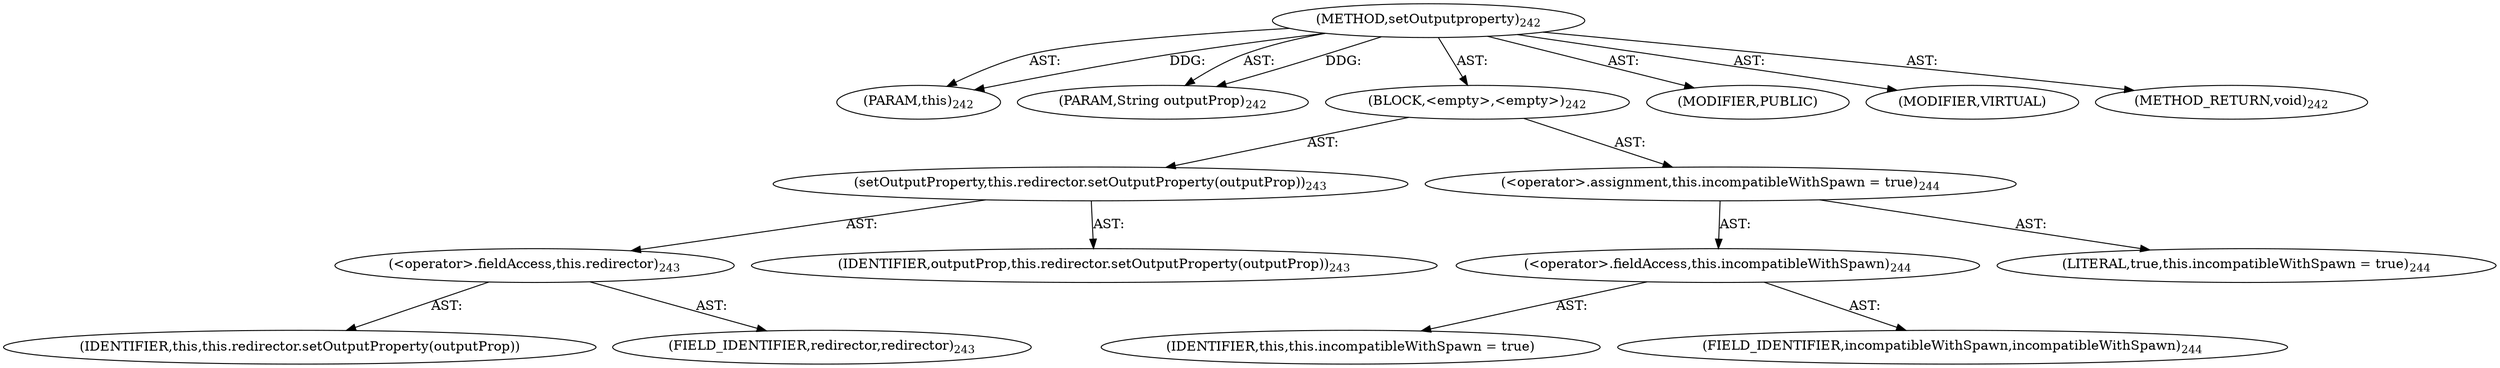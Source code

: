 digraph "setOutputproperty" {  
"111669149708" [label = <(METHOD,setOutputproperty)<SUB>242</SUB>> ]
"115964117028" [label = <(PARAM,this)<SUB>242</SUB>> ]
"115964117029" [label = <(PARAM,String outputProp)<SUB>242</SUB>> ]
"25769803791" [label = <(BLOCK,&lt;empty&gt;,&lt;empty&gt;)<SUB>242</SUB>> ]
"30064771121" [label = <(setOutputProperty,this.redirector.setOutputProperty(outputProp))<SUB>243</SUB>> ]
"30064771122" [label = <(&lt;operator&gt;.fieldAccess,this.redirector)<SUB>243</SUB>> ]
"68719476808" [label = <(IDENTIFIER,this,this.redirector.setOutputProperty(outputProp))> ]
"55834574869" [label = <(FIELD_IDENTIFIER,redirector,redirector)<SUB>243</SUB>> ]
"68719476809" [label = <(IDENTIFIER,outputProp,this.redirector.setOutputProperty(outputProp))<SUB>243</SUB>> ]
"30064771123" [label = <(&lt;operator&gt;.assignment,this.incompatibleWithSpawn = true)<SUB>244</SUB>> ]
"30064771124" [label = <(&lt;operator&gt;.fieldAccess,this.incompatibleWithSpawn)<SUB>244</SUB>> ]
"68719476810" [label = <(IDENTIFIER,this,this.incompatibleWithSpawn = true)> ]
"55834574870" [label = <(FIELD_IDENTIFIER,incompatibleWithSpawn,incompatibleWithSpawn)<SUB>244</SUB>> ]
"90194313227" [label = <(LITERAL,true,this.incompatibleWithSpawn = true)<SUB>244</SUB>> ]
"133143986215" [label = <(MODIFIER,PUBLIC)> ]
"133143986216" [label = <(MODIFIER,VIRTUAL)> ]
"128849018892" [label = <(METHOD_RETURN,void)<SUB>242</SUB>> ]
  "111669149708" -> "115964117028"  [ label = "AST: "] 
  "111669149708" -> "115964117029"  [ label = "AST: "] 
  "111669149708" -> "25769803791"  [ label = "AST: "] 
  "111669149708" -> "133143986215"  [ label = "AST: "] 
  "111669149708" -> "133143986216"  [ label = "AST: "] 
  "111669149708" -> "128849018892"  [ label = "AST: "] 
  "25769803791" -> "30064771121"  [ label = "AST: "] 
  "25769803791" -> "30064771123"  [ label = "AST: "] 
  "30064771121" -> "30064771122"  [ label = "AST: "] 
  "30064771121" -> "68719476809"  [ label = "AST: "] 
  "30064771122" -> "68719476808"  [ label = "AST: "] 
  "30064771122" -> "55834574869"  [ label = "AST: "] 
  "30064771123" -> "30064771124"  [ label = "AST: "] 
  "30064771123" -> "90194313227"  [ label = "AST: "] 
  "30064771124" -> "68719476810"  [ label = "AST: "] 
  "30064771124" -> "55834574870"  [ label = "AST: "] 
  "111669149708" -> "115964117028"  [ label = "DDG: "] 
  "111669149708" -> "115964117029"  [ label = "DDG: "] 
}
